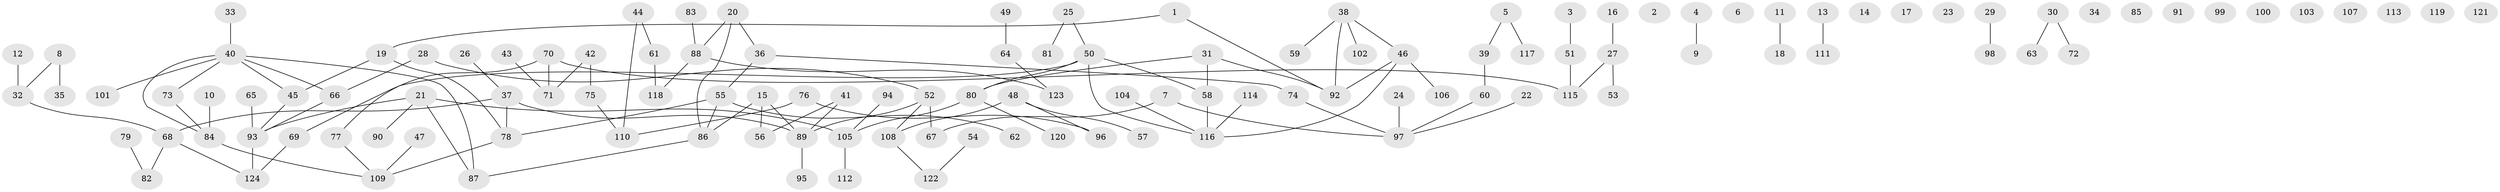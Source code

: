 // Generated by graph-tools (version 1.1) at 2025/33/03/09/25 02:33:35]
// undirected, 124 vertices, 122 edges
graph export_dot {
graph [start="1"]
  node [color=gray90,style=filled];
  1;
  2;
  3;
  4;
  5;
  6;
  7;
  8;
  9;
  10;
  11;
  12;
  13;
  14;
  15;
  16;
  17;
  18;
  19;
  20;
  21;
  22;
  23;
  24;
  25;
  26;
  27;
  28;
  29;
  30;
  31;
  32;
  33;
  34;
  35;
  36;
  37;
  38;
  39;
  40;
  41;
  42;
  43;
  44;
  45;
  46;
  47;
  48;
  49;
  50;
  51;
  52;
  53;
  54;
  55;
  56;
  57;
  58;
  59;
  60;
  61;
  62;
  63;
  64;
  65;
  66;
  67;
  68;
  69;
  70;
  71;
  72;
  73;
  74;
  75;
  76;
  77;
  78;
  79;
  80;
  81;
  82;
  83;
  84;
  85;
  86;
  87;
  88;
  89;
  90;
  91;
  92;
  93;
  94;
  95;
  96;
  97;
  98;
  99;
  100;
  101;
  102;
  103;
  104;
  105;
  106;
  107;
  108;
  109;
  110;
  111;
  112;
  113;
  114;
  115;
  116;
  117;
  118;
  119;
  120;
  121;
  122;
  123;
  124;
  1 -- 19;
  1 -- 92;
  3 -- 51;
  4 -- 9;
  5 -- 39;
  5 -- 117;
  7 -- 67;
  7 -- 97;
  8 -- 32;
  8 -- 35;
  10 -- 84;
  11 -- 18;
  12 -- 32;
  13 -- 111;
  15 -- 56;
  15 -- 86;
  15 -- 89;
  16 -- 27;
  19 -- 45;
  19 -- 78;
  20 -- 36;
  20 -- 86;
  20 -- 88;
  21 -- 87;
  21 -- 90;
  21 -- 93;
  21 -- 105;
  22 -- 97;
  24 -- 97;
  25 -- 50;
  25 -- 81;
  26 -- 37;
  27 -- 53;
  27 -- 115;
  28 -- 52;
  28 -- 66;
  29 -- 98;
  30 -- 63;
  30 -- 72;
  31 -- 58;
  31 -- 80;
  31 -- 92;
  32 -- 68;
  33 -- 40;
  36 -- 55;
  36 -- 74;
  37 -- 68;
  37 -- 78;
  37 -- 89;
  38 -- 46;
  38 -- 59;
  38 -- 92;
  38 -- 102;
  39 -- 60;
  40 -- 45;
  40 -- 66;
  40 -- 73;
  40 -- 84;
  40 -- 87;
  40 -- 101;
  41 -- 56;
  41 -- 89;
  42 -- 71;
  42 -- 75;
  43 -- 71;
  44 -- 61;
  44 -- 110;
  45 -- 93;
  46 -- 92;
  46 -- 106;
  46 -- 116;
  47 -- 109;
  48 -- 57;
  48 -- 96;
  48 -- 108;
  49 -- 64;
  50 -- 58;
  50 -- 69;
  50 -- 80;
  50 -- 116;
  51 -- 115;
  52 -- 67;
  52 -- 89;
  52 -- 108;
  54 -- 122;
  55 -- 62;
  55 -- 78;
  55 -- 86;
  58 -- 116;
  60 -- 97;
  61 -- 118;
  64 -- 123;
  65 -- 93;
  66 -- 93;
  68 -- 82;
  68 -- 124;
  69 -- 124;
  70 -- 71;
  70 -- 77;
  70 -- 115;
  73 -- 84;
  74 -- 97;
  75 -- 110;
  76 -- 96;
  76 -- 110;
  77 -- 109;
  78 -- 109;
  79 -- 82;
  80 -- 105;
  80 -- 120;
  83 -- 88;
  84 -- 109;
  86 -- 87;
  88 -- 118;
  88 -- 123;
  89 -- 95;
  93 -- 124;
  94 -- 105;
  104 -- 116;
  105 -- 112;
  108 -- 122;
  114 -- 116;
}
